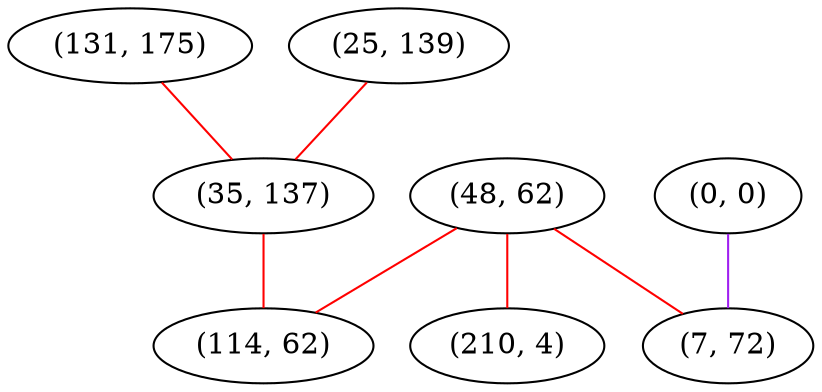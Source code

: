 graph "" {
"(131, 175)";
"(25, 139)";
"(48, 62)";
"(210, 4)";
"(0, 0)";
"(35, 137)";
"(114, 62)";
"(7, 72)";
"(131, 175)" -- "(35, 137)"  [color=red, key=0, weight=1];
"(25, 139)" -- "(35, 137)"  [color=red, key=0, weight=1];
"(48, 62)" -- "(114, 62)"  [color=red, key=0, weight=1];
"(48, 62)" -- "(7, 72)"  [color=red, key=0, weight=1];
"(48, 62)" -- "(210, 4)"  [color=red, key=0, weight=1];
"(0, 0)" -- "(7, 72)"  [color=purple, key=0, weight=4];
"(35, 137)" -- "(114, 62)"  [color=red, key=0, weight=1];
}
